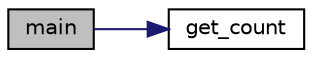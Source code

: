 digraph "main"
{
 // LATEX_PDF_SIZE
  edge [fontname="Helvetica",fontsize="10",labelfontname="Helvetica",labelfontsize="10"];
  node [fontname="Helvetica",fontsize="10",shape=record];
  rankdir="LR";
  Node1 [label="main",height=0.2,width=0.4,color="black", fillcolor="grey75", style="filled", fontcolor="black",tooltip="Головна функція."];
  Node1 -> Node2 [color="midnightblue",fontsize="10",style="solid",fontname="Helvetica"];
  Node2 [label="get_count",height=0.2,width=0.4,color="black", fillcolor="white", style="filled",URL="$lib_8c.html#a5ba5b9b8c8b75f6228905a9e2eef4ce3",tooltip="Функція визначає наявність у масиві повторів, якщо вони є - виписує їх у результуючий масив у форматі..."];
}
